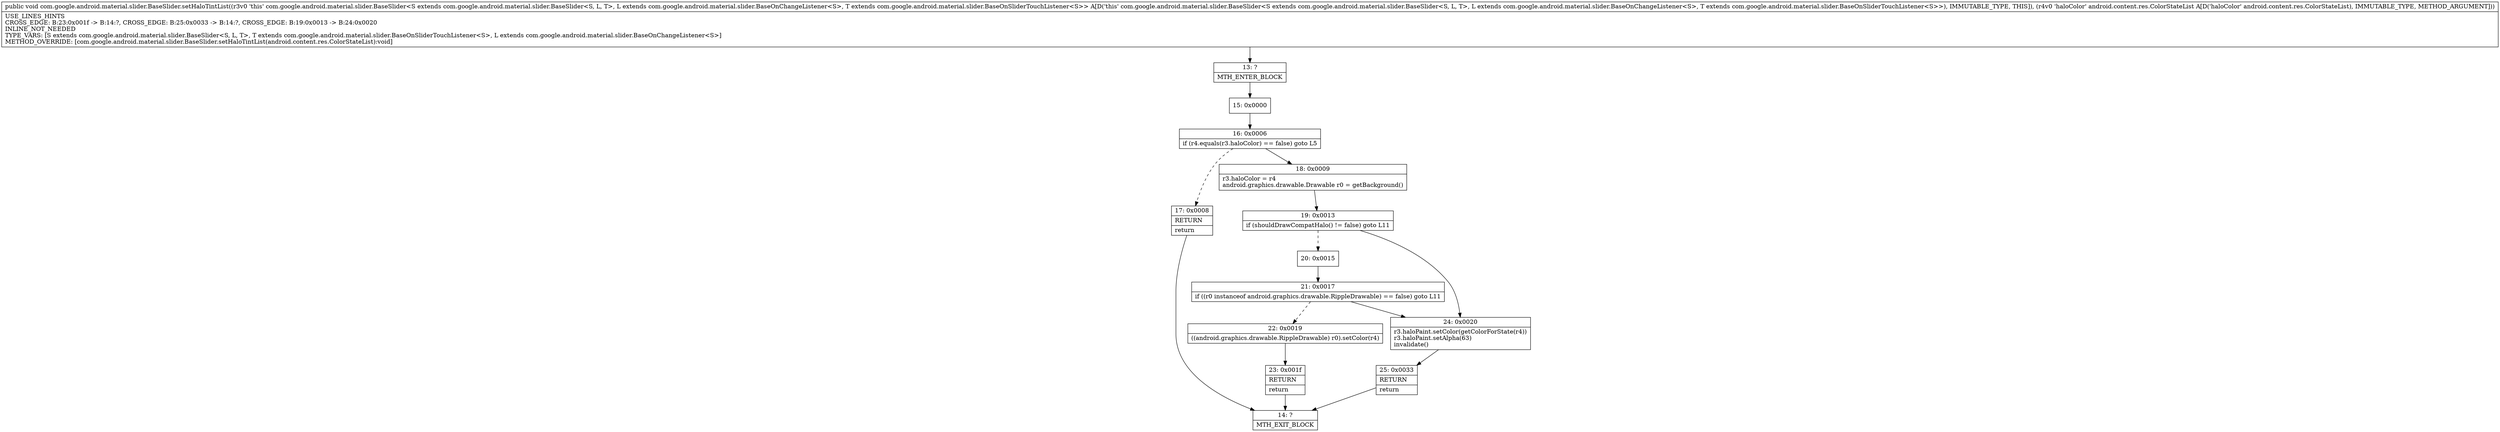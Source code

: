 digraph "CFG forcom.google.android.material.slider.BaseSlider.setHaloTintList(Landroid\/content\/res\/ColorStateList;)V" {
Node_13 [shape=record,label="{13\:\ ?|MTH_ENTER_BLOCK\l}"];
Node_15 [shape=record,label="{15\:\ 0x0000}"];
Node_16 [shape=record,label="{16\:\ 0x0006|if (r4.equals(r3.haloColor) == false) goto L5\l}"];
Node_17 [shape=record,label="{17\:\ 0x0008|RETURN\l|return\l}"];
Node_14 [shape=record,label="{14\:\ ?|MTH_EXIT_BLOCK\l}"];
Node_18 [shape=record,label="{18\:\ 0x0009|r3.haloColor = r4\landroid.graphics.drawable.Drawable r0 = getBackground()\l}"];
Node_19 [shape=record,label="{19\:\ 0x0013|if (shouldDrawCompatHalo() != false) goto L11\l}"];
Node_20 [shape=record,label="{20\:\ 0x0015}"];
Node_21 [shape=record,label="{21\:\ 0x0017|if ((r0 instanceof android.graphics.drawable.RippleDrawable) == false) goto L11\l}"];
Node_22 [shape=record,label="{22\:\ 0x0019|((android.graphics.drawable.RippleDrawable) r0).setColor(r4)\l}"];
Node_23 [shape=record,label="{23\:\ 0x001f|RETURN\l|return\l}"];
Node_24 [shape=record,label="{24\:\ 0x0020|r3.haloPaint.setColor(getColorForState(r4))\lr3.haloPaint.setAlpha(63)\linvalidate()\l}"];
Node_25 [shape=record,label="{25\:\ 0x0033|RETURN\l|return\l}"];
MethodNode[shape=record,label="{public void com.google.android.material.slider.BaseSlider.setHaloTintList((r3v0 'this' com.google.android.material.slider.BaseSlider\<S extends com.google.android.material.slider.BaseSlider\<S, L, T\>, L extends com.google.android.material.slider.BaseOnChangeListener\<S\>, T extends com.google.android.material.slider.BaseOnSliderTouchListener\<S\>\> A[D('this' com.google.android.material.slider.BaseSlider\<S extends com.google.android.material.slider.BaseSlider\<S, L, T\>, L extends com.google.android.material.slider.BaseOnChangeListener\<S\>, T extends com.google.android.material.slider.BaseOnSliderTouchListener\<S\>\>), IMMUTABLE_TYPE, THIS]), (r4v0 'haloColor' android.content.res.ColorStateList A[D('haloColor' android.content.res.ColorStateList), IMMUTABLE_TYPE, METHOD_ARGUMENT]))  | USE_LINES_HINTS\lCROSS_EDGE: B:23:0x001f \-\> B:14:?, CROSS_EDGE: B:25:0x0033 \-\> B:14:?, CROSS_EDGE: B:19:0x0013 \-\> B:24:0x0020\lINLINE_NOT_NEEDED\lTYPE_VARS: [S extends com.google.android.material.slider.BaseSlider\<S, L, T\>, T extends com.google.android.material.slider.BaseOnSliderTouchListener\<S\>, L extends com.google.android.material.slider.BaseOnChangeListener\<S\>]\lMETHOD_OVERRIDE: [com.google.android.material.slider.BaseSlider.setHaloTintList(android.content.res.ColorStateList):void]\l}"];
MethodNode -> Node_13;Node_13 -> Node_15;
Node_15 -> Node_16;
Node_16 -> Node_17[style=dashed];
Node_16 -> Node_18;
Node_17 -> Node_14;
Node_18 -> Node_19;
Node_19 -> Node_20[style=dashed];
Node_19 -> Node_24;
Node_20 -> Node_21;
Node_21 -> Node_22[style=dashed];
Node_21 -> Node_24;
Node_22 -> Node_23;
Node_23 -> Node_14;
Node_24 -> Node_25;
Node_25 -> Node_14;
}

